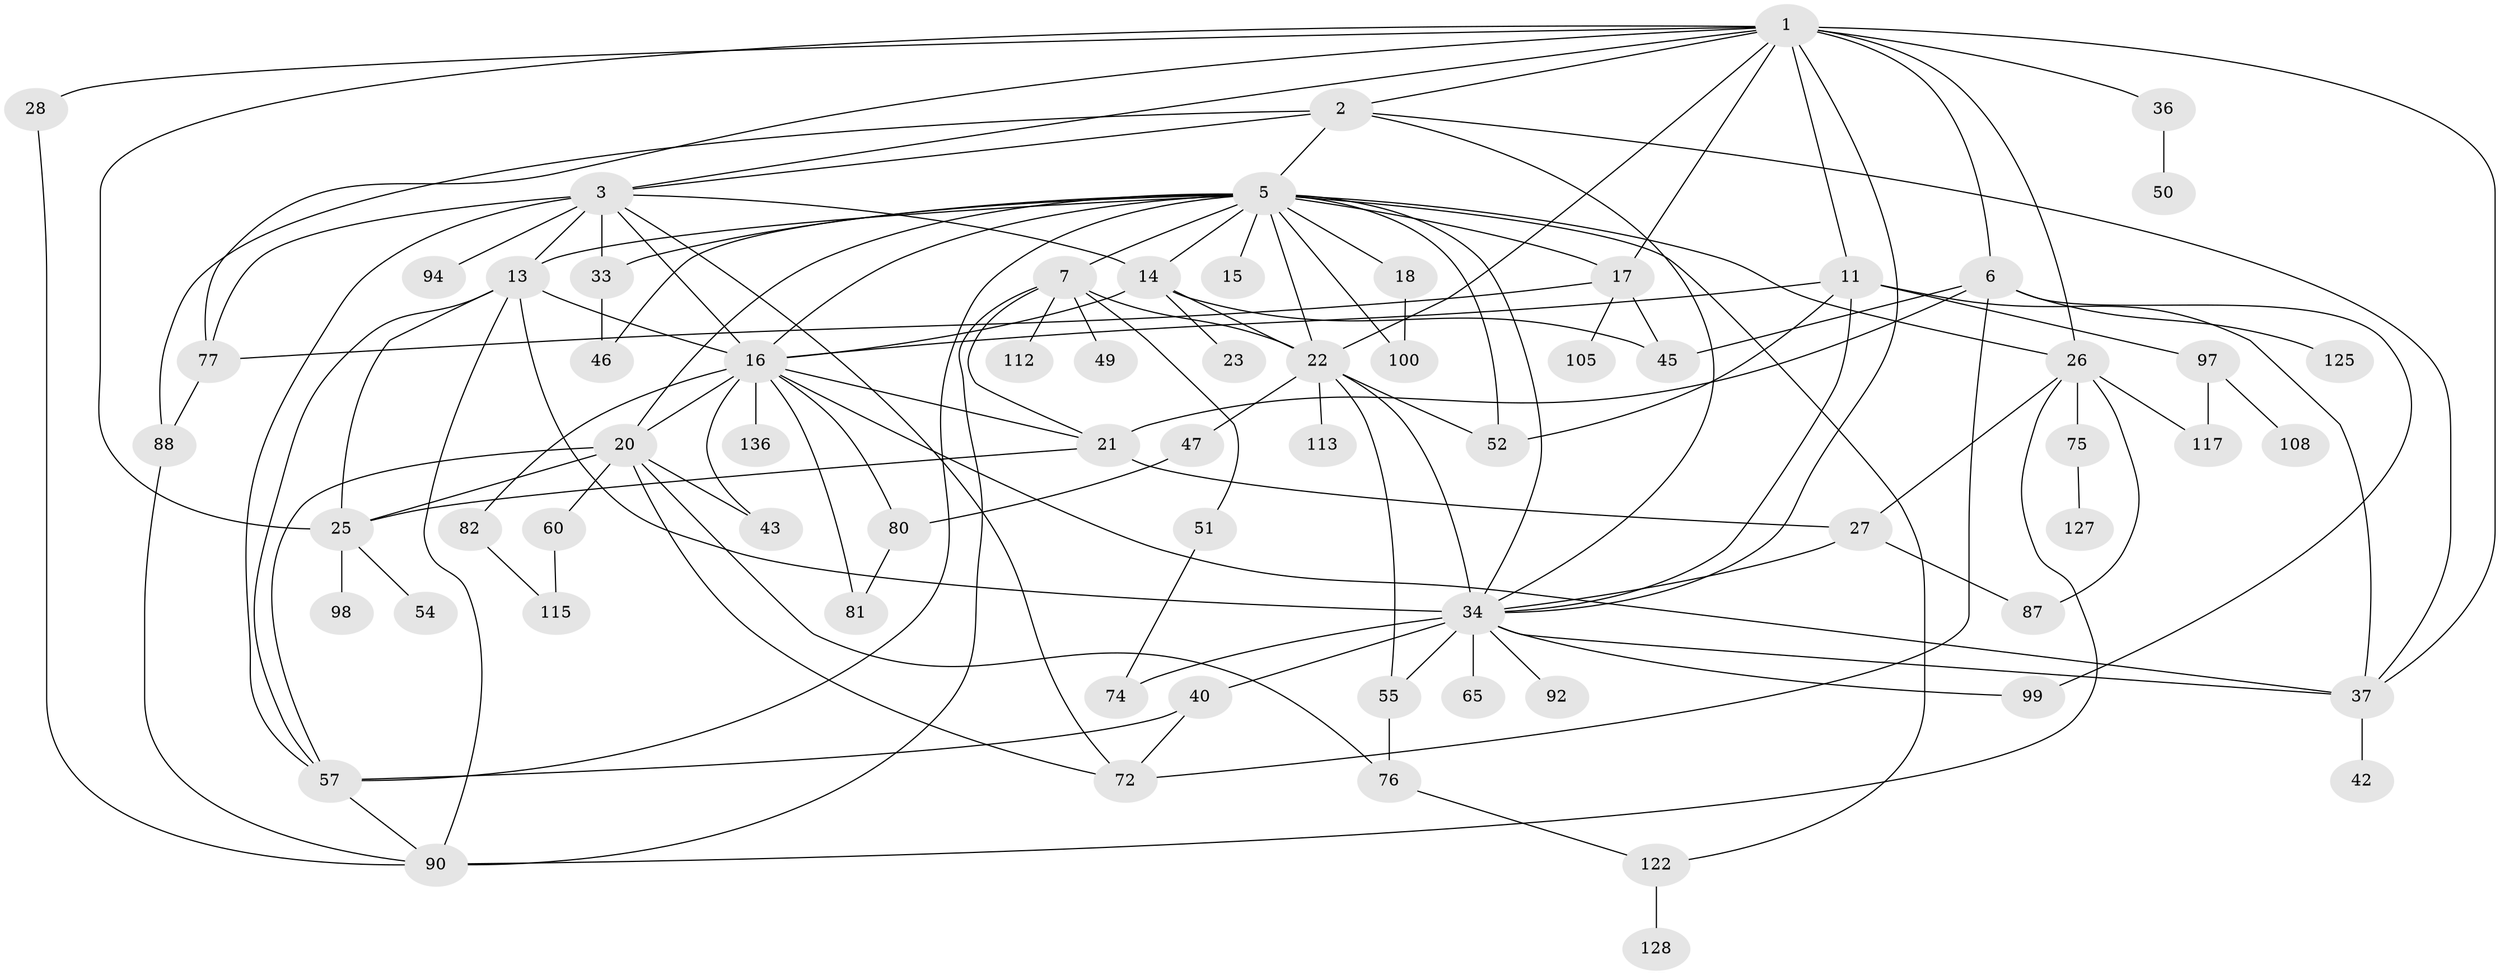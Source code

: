 // original degree distribution, {6: 0.058823529411764705, 3: 0.22794117647058823, 5: 0.08088235294117647, 8: 0.014705882352941176, 9: 0.007352941176470588, 4: 0.15441176470588236, 2: 0.2426470588235294, 1: 0.20588235294117646, 7: 0.007352941176470588}
// Generated by graph-tools (version 1.1) at 2025/13/03/09/25 04:13:24]
// undirected, 68 vertices, 129 edges
graph export_dot {
graph [start="1"]
  node [color=gray90,style=filled];
  1 [super="+4+35"];
  2;
  3 [super="+9"];
  5 [super="+8"];
  6 [super="+104"];
  7 [super="+73+12+24"];
  11 [super="+19"];
  13 [super="+85"];
  14 [super="+96"];
  15;
  16 [super="+30+114+59"];
  17 [super="+119+32"];
  18;
  20 [super="+107+31+91+62+53"];
  21;
  22 [super="+41+44"];
  23;
  25;
  26 [super="+63"];
  27 [super="+67"];
  28 [super="+61+118"];
  33 [super="+70+103"];
  34 [super="+56+39"];
  36;
  37 [super="+93+102"];
  40;
  42;
  43 [super="+84"];
  45 [super="+101"];
  46 [super="+111"];
  47;
  49;
  50 [super="+130"];
  51;
  52;
  54;
  55 [super="+95"];
  57 [super="+58"];
  60 [super="+83"];
  65;
  72 [super="+78+89"];
  74;
  75;
  76 [super="+116"];
  77;
  80;
  81;
  82;
  87;
  88 [super="+121"];
  90;
  92;
  94;
  97;
  98;
  99;
  100 [super="+126"];
  105;
  108;
  112;
  113;
  115 [super="+129"];
  117;
  122;
  125;
  127;
  128;
  136;
  1 -- 2;
  1 -- 36;
  1 -- 6;
  1 -- 26;
  1 -- 11;
  1 -- 28;
  1 -- 34;
  1 -- 17;
  1 -- 22;
  1 -- 25;
  1 -- 77;
  1 -- 3;
  1 -- 37;
  2 -- 3;
  2 -- 5;
  2 -- 88;
  2 -- 34;
  2 -- 37;
  3 -- 16;
  3 -- 33;
  3 -- 72;
  3 -- 13 [weight=2];
  3 -- 77;
  3 -- 14;
  3 -- 57;
  3 -- 94;
  5 -- 7;
  5 -- 18;
  5 -- 100;
  5 -- 122;
  5 -- 20;
  5 -- 22;
  5 -- 33;
  5 -- 34;
  5 -- 13;
  5 -- 46;
  5 -- 14;
  5 -- 15;
  5 -- 17;
  5 -- 52;
  5 -- 57;
  5 -- 26;
  5 -- 16;
  6 -- 99;
  6 -- 21;
  6 -- 125;
  6 -- 72;
  6 -- 45;
  7 -- 21;
  7 -- 51;
  7 -- 112;
  7 -- 22;
  7 -- 49;
  7 -- 90;
  11 -- 52;
  11 -- 16;
  11 -- 97;
  11 -- 34;
  11 -- 37;
  13 -- 16;
  13 -- 57;
  13 -- 25;
  13 -- 34;
  13 -- 90;
  14 -- 22 [weight=2];
  14 -- 23;
  14 -- 16;
  14 -- 45;
  16 -- 20 [weight=2];
  16 -- 136;
  16 -- 80;
  16 -- 81;
  16 -- 21;
  16 -- 43;
  16 -- 37;
  16 -- 82;
  17 -- 77;
  17 -- 45;
  17 -- 105;
  18 -- 100;
  20 -- 43;
  20 -- 76;
  20 -- 25;
  20 -- 57;
  20 -- 72;
  20 -- 60;
  21 -- 25;
  21 -- 27;
  22 -- 47;
  22 -- 113;
  22 -- 34;
  22 -- 52;
  22 -- 55;
  25 -- 54;
  25 -- 98;
  26 -- 75;
  26 -- 87;
  26 -- 90;
  26 -- 117;
  26 -- 27;
  27 -- 87;
  27 -- 34;
  28 -- 90;
  33 -- 46 [weight=2];
  34 -- 99;
  34 -- 92;
  34 -- 65 [weight=2];
  34 -- 37;
  34 -- 55;
  34 -- 40;
  34 -- 74;
  36 -- 50;
  37 -- 42;
  40 -- 72;
  40 -- 57;
  47 -- 80;
  51 -- 74;
  55 -- 76;
  57 -- 90;
  60 -- 115;
  75 -- 127;
  76 -- 122;
  77 -- 88;
  80 -- 81;
  82 -- 115;
  88 -- 90;
  97 -- 108;
  97 -- 117;
  122 -- 128;
}
